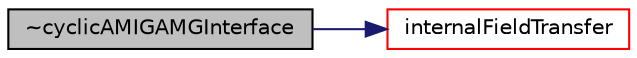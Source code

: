 digraph "~cyclicAMIGAMGInterface"
{
  bgcolor="transparent";
  edge [fontname="Helvetica",fontsize="10",labelfontname="Helvetica",labelfontsize="10"];
  node [fontname="Helvetica",fontsize="10",shape=record];
  rankdir="LR";
  Node1 [label="~cyclicAMIGAMGInterface",height=0.2,width=0.4,color="black", fillcolor="grey75", style="filled", fontcolor="black"];
  Node1 -> Node2 [color="midnightblue",fontsize="10",style="solid",fontname="Helvetica"];
  Node2 [label="internalFieldTransfer",height=0.2,width=0.4,color="red",URL="$a00473.html#a10d89115e9bad9854216eac8c541eb1f",tooltip="Transfer and return internal field adjacent to the interface. "];
}
